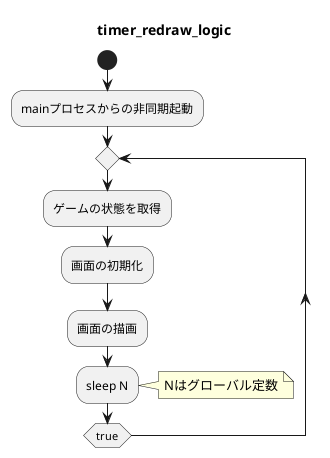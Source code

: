 @startuml

title timer_redraw_logic

start

:mainプロセスからの非同期起動;
repeat
    :ゲームの状態を取得;
    :画面の初期化;
    :画面の描画;
    :sleep N;
    note right
        Nはグローバル定数
    endnote
repeat while (true)

@enduml
